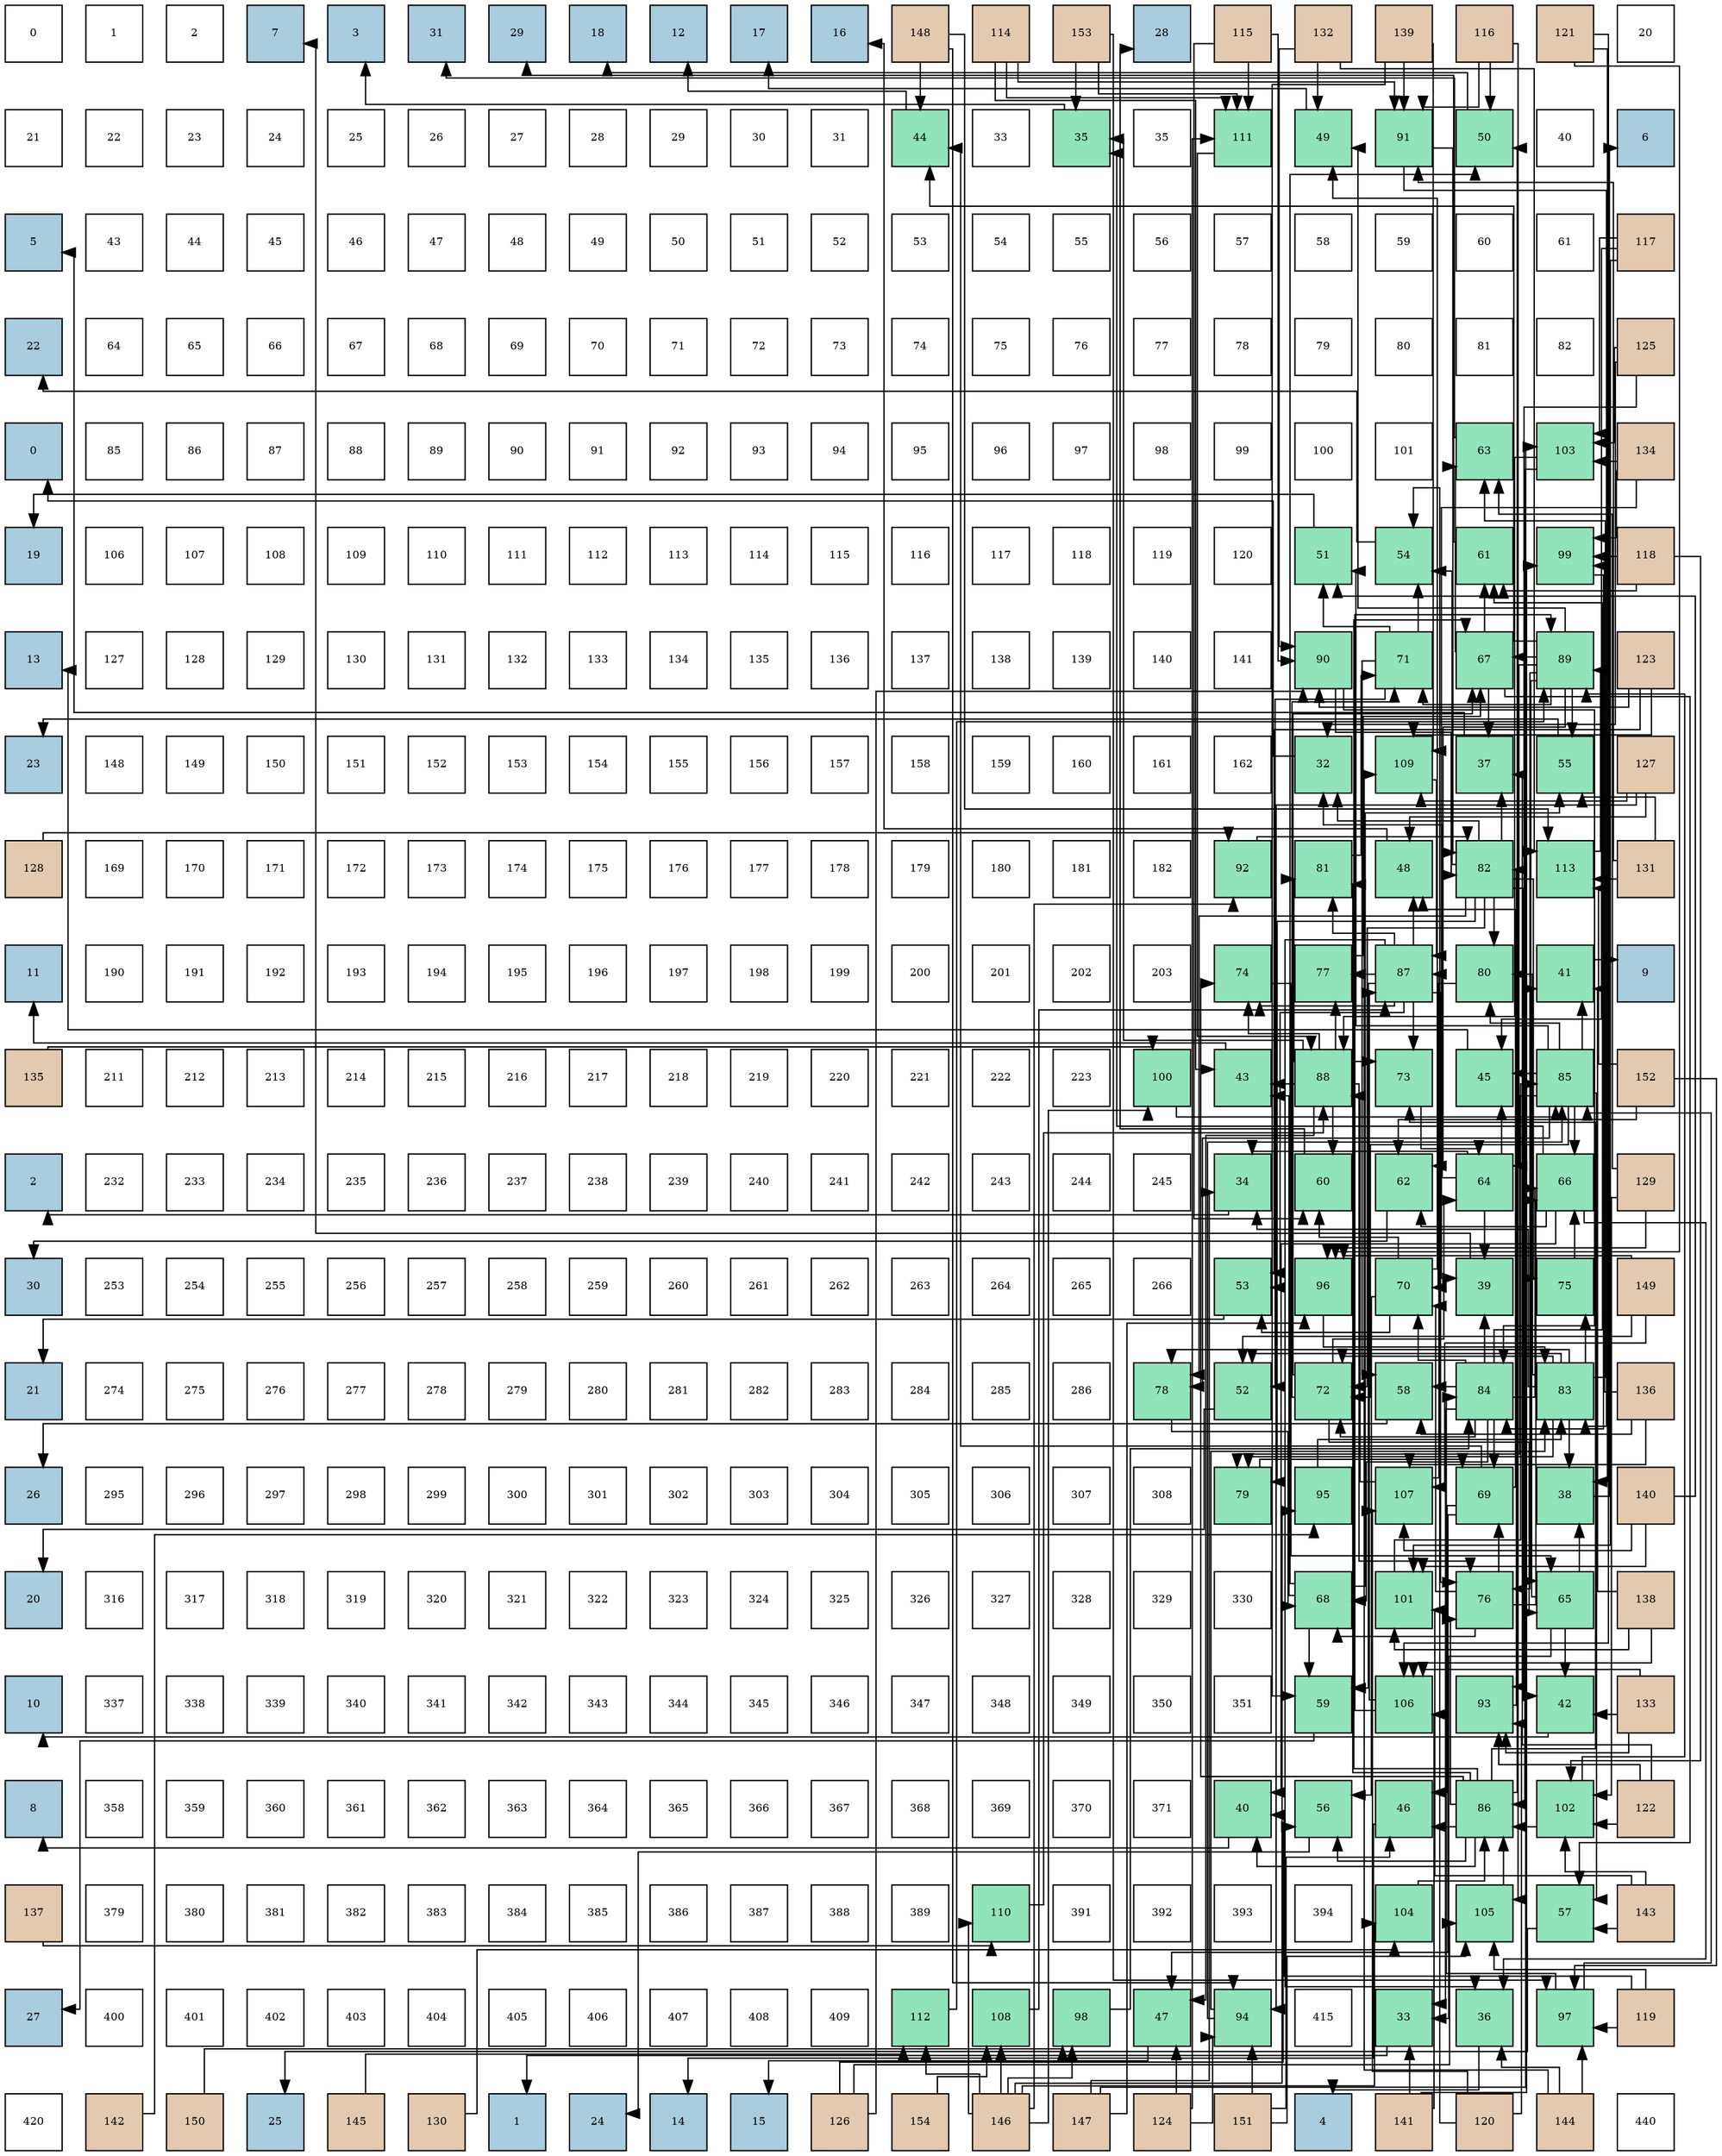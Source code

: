 digraph layout{
 rankdir=TB;
 splines=ortho;
 node [style=filled shape=square fixedsize=true width=0.6];
0[label="0", fontsize=8, fillcolor="#ffffff"];
1[label="1", fontsize=8, fillcolor="#ffffff"];
2[label="2", fontsize=8, fillcolor="#ffffff"];
3[label="7", fontsize=8, fillcolor="#a9ccde"];
4[label="3", fontsize=8, fillcolor="#a9ccde"];
5[label="31", fontsize=8, fillcolor="#a9ccde"];
6[label="29", fontsize=8, fillcolor="#a9ccde"];
7[label="18", fontsize=8, fillcolor="#a9ccde"];
8[label="12", fontsize=8, fillcolor="#a9ccde"];
9[label="17", fontsize=8, fillcolor="#a9ccde"];
10[label="16", fontsize=8, fillcolor="#a9ccde"];
11[label="148", fontsize=8, fillcolor="#e3c9af"];
12[label="114", fontsize=8, fillcolor="#e3c9af"];
13[label="153", fontsize=8, fillcolor="#e3c9af"];
14[label="28", fontsize=8, fillcolor="#a9ccde"];
15[label="115", fontsize=8, fillcolor="#e3c9af"];
16[label="132", fontsize=8, fillcolor="#e3c9af"];
17[label="139", fontsize=8, fillcolor="#e3c9af"];
18[label="116", fontsize=8, fillcolor="#e3c9af"];
19[label="121", fontsize=8, fillcolor="#e3c9af"];
20[label="20", fontsize=8, fillcolor="#ffffff"];
21[label="21", fontsize=8, fillcolor="#ffffff"];
22[label="22", fontsize=8, fillcolor="#ffffff"];
23[label="23", fontsize=8, fillcolor="#ffffff"];
24[label="24", fontsize=8, fillcolor="#ffffff"];
25[label="25", fontsize=8, fillcolor="#ffffff"];
26[label="26", fontsize=8, fillcolor="#ffffff"];
27[label="27", fontsize=8, fillcolor="#ffffff"];
28[label="28", fontsize=8, fillcolor="#ffffff"];
29[label="29", fontsize=8, fillcolor="#ffffff"];
30[label="30", fontsize=8, fillcolor="#ffffff"];
31[label="31", fontsize=8, fillcolor="#ffffff"];
32[label="44", fontsize=8, fillcolor="#91e3bb"];
33[label="33", fontsize=8, fillcolor="#ffffff"];
34[label="35", fontsize=8, fillcolor="#91e3bb"];
35[label="35", fontsize=8, fillcolor="#ffffff"];
36[label="111", fontsize=8, fillcolor="#91e3bb"];
37[label="49", fontsize=8, fillcolor="#91e3bb"];
38[label="91", fontsize=8, fillcolor="#91e3bb"];
39[label="50", fontsize=8, fillcolor="#91e3bb"];
40[label="40", fontsize=8, fillcolor="#ffffff"];
41[label="6", fontsize=8, fillcolor="#a9ccde"];
42[label="5", fontsize=8, fillcolor="#a9ccde"];
43[label="43", fontsize=8, fillcolor="#ffffff"];
44[label="44", fontsize=8, fillcolor="#ffffff"];
45[label="45", fontsize=8, fillcolor="#ffffff"];
46[label="46", fontsize=8, fillcolor="#ffffff"];
47[label="47", fontsize=8, fillcolor="#ffffff"];
48[label="48", fontsize=8, fillcolor="#ffffff"];
49[label="49", fontsize=8, fillcolor="#ffffff"];
50[label="50", fontsize=8, fillcolor="#ffffff"];
51[label="51", fontsize=8, fillcolor="#ffffff"];
52[label="52", fontsize=8, fillcolor="#ffffff"];
53[label="53", fontsize=8, fillcolor="#ffffff"];
54[label="54", fontsize=8, fillcolor="#ffffff"];
55[label="55", fontsize=8, fillcolor="#ffffff"];
56[label="56", fontsize=8, fillcolor="#ffffff"];
57[label="57", fontsize=8, fillcolor="#ffffff"];
58[label="58", fontsize=8, fillcolor="#ffffff"];
59[label="59", fontsize=8, fillcolor="#ffffff"];
60[label="60", fontsize=8, fillcolor="#ffffff"];
61[label="61", fontsize=8, fillcolor="#ffffff"];
62[label="117", fontsize=8, fillcolor="#e3c9af"];
63[label="22", fontsize=8, fillcolor="#a9ccde"];
64[label="64", fontsize=8, fillcolor="#ffffff"];
65[label="65", fontsize=8, fillcolor="#ffffff"];
66[label="66", fontsize=8, fillcolor="#ffffff"];
67[label="67", fontsize=8, fillcolor="#ffffff"];
68[label="68", fontsize=8, fillcolor="#ffffff"];
69[label="69", fontsize=8, fillcolor="#ffffff"];
70[label="70", fontsize=8, fillcolor="#ffffff"];
71[label="71", fontsize=8, fillcolor="#ffffff"];
72[label="72", fontsize=8, fillcolor="#ffffff"];
73[label="73", fontsize=8, fillcolor="#ffffff"];
74[label="74", fontsize=8, fillcolor="#ffffff"];
75[label="75", fontsize=8, fillcolor="#ffffff"];
76[label="76", fontsize=8, fillcolor="#ffffff"];
77[label="77", fontsize=8, fillcolor="#ffffff"];
78[label="78", fontsize=8, fillcolor="#ffffff"];
79[label="79", fontsize=8, fillcolor="#ffffff"];
80[label="80", fontsize=8, fillcolor="#ffffff"];
81[label="81", fontsize=8, fillcolor="#ffffff"];
82[label="82", fontsize=8, fillcolor="#ffffff"];
83[label="125", fontsize=8, fillcolor="#e3c9af"];
84[label="0", fontsize=8, fillcolor="#a9ccde"];
85[label="85", fontsize=8, fillcolor="#ffffff"];
86[label="86", fontsize=8, fillcolor="#ffffff"];
87[label="87", fontsize=8, fillcolor="#ffffff"];
88[label="88", fontsize=8, fillcolor="#ffffff"];
89[label="89", fontsize=8, fillcolor="#ffffff"];
90[label="90", fontsize=8, fillcolor="#ffffff"];
91[label="91", fontsize=8, fillcolor="#ffffff"];
92[label="92", fontsize=8, fillcolor="#ffffff"];
93[label="93", fontsize=8, fillcolor="#ffffff"];
94[label="94", fontsize=8, fillcolor="#ffffff"];
95[label="95", fontsize=8, fillcolor="#ffffff"];
96[label="96", fontsize=8, fillcolor="#ffffff"];
97[label="97", fontsize=8, fillcolor="#ffffff"];
98[label="98", fontsize=8, fillcolor="#ffffff"];
99[label="99", fontsize=8, fillcolor="#ffffff"];
100[label="100", fontsize=8, fillcolor="#ffffff"];
101[label="101", fontsize=8, fillcolor="#ffffff"];
102[label="63", fontsize=8, fillcolor="#91e3bb"];
103[label="103", fontsize=8, fillcolor="#91e3bb"];
104[label="134", fontsize=8, fillcolor="#e3c9af"];
105[label="19", fontsize=8, fillcolor="#a9ccde"];
106[label="106", fontsize=8, fillcolor="#ffffff"];
107[label="107", fontsize=8, fillcolor="#ffffff"];
108[label="108", fontsize=8, fillcolor="#ffffff"];
109[label="109", fontsize=8, fillcolor="#ffffff"];
110[label="110", fontsize=8, fillcolor="#ffffff"];
111[label="111", fontsize=8, fillcolor="#ffffff"];
112[label="112", fontsize=8, fillcolor="#ffffff"];
113[label="113", fontsize=8, fillcolor="#ffffff"];
114[label="114", fontsize=8, fillcolor="#ffffff"];
115[label="115", fontsize=8, fillcolor="#ffffff"];
116[label="116", fontsize=8, fillcolor="#ffffff"];
117[label="117", fontsize=8, fillcolor="#ffffff"];
118[label="118", fontsize=8, fillcolor="#ffffff"];
119[label="119", fontsize=8, fillcolor="#ffffff"];
120[label="120", fontsize=8, fillcolor="#ffffff"];
121[label="51", fontsize=8, fillcolor="#91e3bb"];
122[label="54", fontsize=8, fillcolor="#91e3bb"];
123[label="61", fontsize=8, fillcolor="#91e3bb"];
124[label="99", fontsize=8, fillcolor="#91e3bb"];
125[label="118", fontsize=8, fillcolor="#e3c9af"];
126[label="13", fontsize=8, fillcolor="#a9ccde"];
127[label="127", fontsize=8, fillcolor="#ffffff"];
128[label="128", fontsize=8, fillcolor="#ffffff"];
129[label="129", fontsize=8, fillcolor="#ffffff"];
130[label="130", fontsize=8, fillcolor="#ffffff"];
131[label="131", fontsize=8, fillcolor="#ffffff"];
132[label="132", fontsize=8, fillcolor="#ffffff"];
133[label="133", fontsize=8, fillcolor="#ffffff"];
134[label="134", fontsize=8, fillcolor="#ffffff"];
135[label="135", fontsize=8, fillcolor="#ffffff"];
136[label="136", fontsize=8, fillcolor="#ffffff"];
137[label="137", fontsize=8, fillcolor="#ffffff"];
138[label="138", fontsize=8, fillcolor="#ffffff"];
139[label="139", fontsize=8, fillcolor="#ffffff"];
140[label="140", fontsize=8, fillcolor="#ffffff"];
141[label="141", fontsize=8, fillcolor="#ffffff"];
142[label="90", fontsize=8, fillcolor="#91e3bb"];
143[label="71", fontsize=8, fillcolor="#91e3bb"];
144[label="67", fontsize=8, fillcolor="#91e3bb"];
145[label="89", fontsize=8, fillcolor="#91e3bb"];
146[label="123", fontsize=8, fillcolor="#e3c9af"];
147[label="23", fontsize=8, fillcolor="#a9ccde"];
148[label="148", fontsize=8, fillcolor="#ffffff"];
149[label="149", fontsize=8, fillcolor="#ffffff"];
150[label="150", fontsize=8, fillcolor="#ffffff"];
151[label="151", fontsize=8, fillcolor="#ffffff"];
152[label="152", fontsize=8, fillcolor="#ffffff"];
153[label="153", fontsize=8, fillcolor="#ffffff"];
154[label="154", fontsize=8, fillcolor="#ffffff"];
155[label="155", fontsize=8, fillcolor="#ffffff"];
156[label="156", fontsize=8, fillcolor="#ffffff"];
157[label="157", fontsize=8, fillcolor="#ffffff"];
158[label="158", fontsize=8, fillcolor="#ffffff"];
159[label="159", fontsize=8, fillcolor="#ffffff"];
160[label="160", fontsize=8, fillcolor="#ffffff"];
161[label="161", fontsize=8, fillcolor="#ffffff"];
162[label="162", fontsize=8, fillcolor="#ffffff"];
163[label="32", fontsize=8, fillcolor="#91e3bb"];
164[label="109", fontsize=8, fillcolor="#91e3bb"];
165[label="37", fontsize=8, fillcolor="#91e3bb"];
166[label="55", fontsize=8, fillcolor="#91e3bb"];
167[label="127", fontsize=8, fillcolor="#e3c9af"];
168[label="128", fontsize=8, fillcolor="#e3c9af"];
169[label="169", fontsize=8, fillcolor="#ffffff"];
170[label="170", fontsize=8, fillcolor="#ffffff"];
171[label="171", fontsize=8, fillcolor="#ffffff"];
172[label="172", fontsize=8, fillcolor="#ffffff"];
173[label="173", fontsize=8, fillcolor="#ffffff"];
174[label="174", fontsize=8, fillcolor="#ffffff"];
175[label="175", fontsize=8, fillcolor="#ffffff"];
176[label="176", fontsize=8, fillcolor="#ffffff"];
177[label="177", fontsize=8, fillcolor="#ffffff"];
178[label="178", fontsize=8, fillcolor="#ffffff"];
179[label="179", fontsize=8, fillcolor="#ffffff"];
180[label="180", fontsize=8, fillcolor="#ffffff"];
181[label="181", fontsize=8, fillcolor="#ffffff"];
182[label="182", fontsize=8, fillcolor="#ffffff"];
183[label="92", fontsize=8, fillcolor="#91e3bb"];
184[label="81", fontsize=8, fillcolor="#91e3bb"];
185[label="48", fontsize=8, fillcolor="#91e3bb"];
186[label="82", fontsize=8, fillcolor="#91e3bb"];
187[label="113", fontsize=8, fillcolor="#91e3bb"];
188[label="131", fontsize=8, fillcolor="#e3c9af"];
189[label="11", fontsize=8, fillcolor="#a9ccde"];
190[label="190", fontsize=8, fillcolor="#ffffff"];
191[label="191", fontsize=8, fillcolor="#ffffff"];
192[label="192", fontsize=8, fillcolor="#ffffff"];
193[label="193", fontsize=8, fillcolor="#ffffff"];
194[label="194", fontsize=8, fillcolor="#ffffff"];
195[label="195", fontsize=8, fillcolor="#ffffff"];
196[label="196", fontsize=8, fillcolor="#ffffff"];
197[label="197", fontsize=8, fillcolor="#ffffff"];
198[label="198", fontsize=8, fillcolor="#ffffff"];
199[label="199", fontsize=8, fillcolor="#ffffff"];
200[label="200", fontsize=8, fillcolor="#ffffff"];
201[label="201", fontsize=8, fillcolor="#ffffff"];
202[label="202", fontsize=8, fillcolor="#ffffff"];
203[label="203", fontsize=8, fillcolor="#ffffff"];
204[label="74", fontsize=8, fillcolor="#91e3bb"];
205[label="77", fontsize=8, fillcolor="#91e3bb"];
206[label="87", fontsize=8, fillcolor="#91e3bb"];
207[label="80", fontsize=8, fillcolor="#91e3bb"];
208[label="41", fontsize=8, fillcolor="#91e3bb"];
209[label="9", fontsize=8, fillcolor="#a9ccde"];
210[label="135", fontsize=8, fillcolor="#e3c9af"];
211[label="211", fontsize=8, fillcolor="#ffffff"];
212[label="212", fontsize=8, fillcolor="#ffffff"];
213[label="213", fontsize=8, fillcolor="#ffffff"];
214[label="214", fontsize=8, fillcolor="#ffffff"];
215[label="215", fontsize=8, fillcolor="#ffffff"];
216[label="216", fontsize=8, fillcolor="#ffffff"];
217[label="217", fontsize=8, fillcolor="#ffffff"];
218[label="218", fontsize=8, fillcolor="#ffffff"];
219[label="219", fontsize=8, fillcolor="#ffffff"];
220[label="220", fontsize=8, fillcolor="#ffffff"];
221[label="221", fontsize=8, fillcolor="#ffffff"];
222[label="222", fontsize=8, fillcolor="#ffffff"];
223[label="223", fontsize=8, fillcolor="#ffffff"];
224[label="100", fontsize=8, fillcolor="#91e3bb"];
225[label="43", fontsize=8, fillcolor="#91e3bb"];
226[label="88", fontsize=8, fillcolor="#91e3bb"];
227[label="73", fontsize=8, fillcolor="#91e3bb"];
228[label="45", fontsize=8, fillcolor="#91e3bb"];
229[label="85", fontsize=8, fillcolor="#91e3bb"];
230[label="152", fontsize=8, fillcolor="#e3c9af"];
231[label="2", fontsize=8, fillcolor="#a9ccde"];
232[label="232", fontsize=8, fillcolor="#ffffff"];
233[label="233", fontsize=8, fillcolor="#ffffff"];
234[label="234", fontsize=8, fillcolor="#ffffff"];
235[label="235", fontsize=8, fillcolor="#ffffff"];
236[label="236", fontsize=8, fillcolor="#ffffff"];
237[label="237", fontsize=8, fillcolor="#ffffff"];
238[label="238", fontsize=8, fillcolor="#ffffff"];
239[label="239", fontsize=8, fillcolor="#ffffff"];
240[label="240", fontsize=8, fillcolor="#ffffff"];
241[label="241", fontsize=8, fillcolor="#ffffff"];
242[label="242", fontsize=8, fillcolor="#ffffff"];
243[label="243", fontsize=8, fillcolor="#ffffff"];
244[label="244", fontsize=8, fillcolor="#ffffff"];
245[label="245", fontsize=8, fillcolor="#ffffff"];
246[label="34", fontsize=8, fillcolor="#91e3bb"];
247[label="60", fontsize=8, fillcolor="#91e3bb"];
248[label="62", fontsize=8, fillcolor="#91e3bb"];
249[label="64", fontsize=8, fillcolor="#91e3bb"];
250[label="66", fontsize=8, fillcolor="#91e3bb"];
251[label="129", fontsize=8, fillcolor="#e3c9af"];
252[label="30", fontsize=8, fillcolor="#a9ccde"];
253[label="253", fontsize=8, fillcolor="#ffffff"];
254[label="254", fontsize=8, fillcolor="#ffffff"];
255[label="255", fontsize=8, fillcolor="#ffffff"];
256[label="256", fontsize=8, fillcolor="#ffffff"];
257[label="257", fontsize=8, fillcolor="#ffffff"];
258[label="258", fontsize=8, fillcolor="#ffffff"];
259[label="259", fontsize=8, fillcolor="#ffffff"];
260[label="260", fontsize=8, fillcolor="#ffffff"];
261[label="261", fontsize=8, fillcolor="#ffffff"];
262[label="262", fontsize=8, fillcolor="#ffffff"];
263[label="263", fontsize=8, fillcolor="#ffffff"];
264[label="264", fontsize=8, fillcolor="#ffffff"];
265[label="265", fontsize=8, fillcolor="#ffffff"];
266[label="266", fontsize=8, fillcolor="#ffffff"];
267[label="53", fontsize=8, fillcolor="#91e3bb"];
268[label="96", fontsize=8, fillcolor="#91e3bb"];
269[label="70", fontsize=8, fillcolor="#91e3bb"];
270[label="39", fontsize=8, fillcolor="#91e3bb"];
271[label="75", fontsize=8, fillcolor="#91e3bb"];
272[label="149", fontsize=8, fillcolor="#e3c9af"];
273[label="21", fontsize=8, fillcolor="#a9ccde"];
274[label="274", fontsize=8, fillcolor="#ffffff"];
275[label="275", fontsize=8, fillcolor="#ffffff"];
276[label="276", fontsize=8, fillcolor="#ffffff"];
277[label="277", fontsize=8, fillcolor="#ffffff"];
278[label="278", fontsize=8, fillcolor="#ffffff"];
279[label="279", fontsize=8, fillcolor="#ffffff"];
280[label="280", fontsize=8, fillcolor="#ffffff"];
281[label="281", fontsize=8, fillcolor="#ffffff"];
282[label="282", fontsize=8, fillcolor="#ffffff"];
283[label="283", fontsize=8, fillcolor="#ffffff"];
284[label="284", fontsize=8, fillcolor="#ffffff"];
285[label="285", fontsize=8, fillcolor="#ffffff"];
286[label="286", fontsize=8, fillcolor="#ffffff"];
287[label="78", fontsize=8, fillcolor="#91e3bb"];
288[label="52", fontsize=8, fillcolor="#91e3bb"];
289[label="72", fontsize=8, fillcolor="#91e3bb"];
290[label="58", fontsize=8, fillcolor="#91e3bb"];
291[label="84", fontsize=8, fillcolor="#91e3bb"];
292[label="83", fontsize=8, fillcolor="#91e3bb"];
293[label="136", fontsize=8, fillcolor="#e3c9af"];
294[label="26", fontsize=8, fillcolor="#a9ccde"];
295[label="295", fontsize=8, fillcolor="#ffffff"];
296[label="296", fontsize=8, fillcolor="#ffffff"];
297[label="297", fontsize=8, fillcolor="#ffffff"];
298[label="298", fontsize=8, fillcolor="#ffffff"];
299[label="299", fontsize=8, fillcolor="#ffffff"];
300[label="300", fontsize=8, fillcolor="#ffffff"];
301[label="301", fontsize=8, fillcolor="#ffffff"];
302[label="302", fontsize=8, fillcolor="#ffffff"];
303[label="303", fontsize=8, fillcolor="#ffffff"];
304[label="304", fontsize=8, fillcolor="#ffffff"];
305[label="305", fontsize=8, fillcolor="#ffffff"];
306[label="306", fontsize=8, fillcolor="#ffffff"];
307[label="307", fontsize=8, fillcolor="#ffffff"];
308[label="308", fontsize=8, fillcolor="#ffffff"];
309[label="79", fontsize=8, fillcolor="#91e3bb"];
310[label="95", fontsize=8, fillcolor="#91e3bb"];
311[label="107", fontsize=8, fillcolor="#91e3bb"];
312[label="69", fontsize=8, fillcolor="#91e3bb"];
313[label="38", fontsize=8, fillcolor="#91e3bb"];
314[label="140", fontsize=8, fillcolor="#e3c9af"];
315[label="20", fontsize=8, fillcolor="#a9ccde"];
316[label="316", fontsize=8, fillcolor="#ffffff"];
317[label="317", fontsize=8, fillcolor="#ffffff"];
318[label="318", fontsize=8, fillcolor="#ffffff"];
319[label="319", fontsize=8, fillcolor="#ffffff"];
320[label="320", fontsize=8, fillcolor="#ffffff"];
321[label="321", fontsize=8, fillcolor="#ffffff"];
322[label="322", fontsize=8, fillcolor="#ffffff"];
323[label="323", fontsize=8, fillcolor="#ffffff"];
324[label="324", fontsize=8, fillcolor="#ffffff"];
325[label="325", fontsize=8, fillcolor="#ffffff"];
326[label="326", fontsize=8, fillcolor="#ffffff"];
327[label="327", fontsize=8, fillcolor="#ffffff"];
328[label="328", fontsize=8, fillcolor="#ffffff"];
329[label="329", fontsize=8, fillcolor="#ffffff"];
330[label="330", fontsize=8, fillcolor="#ffffff"];
331[label="68", fontsize=8, fillcolor="#91e3bb"];
332[label="101", fontsize=8, fillcolor="#91e3bb"];
333[label="76", fontsize=8, fillcolor="#91e3bb"];
334[label="65", fontsize=8, fillcolor="#91e3bb"];
335[label="138", fontsize=8, fillcolor="#e3c9af"];
336[label="10", fontsize=8, fillcolor="#a9ccde"];
337[label="337", fontsize=8, fillcolor="#ffffff"];
338[label="338", fontsize=8, fillcolor="#ffffff"];
339[label="339", fontsize=8, fillcolor="#ffffff"];
340[label="340", fontsize=8, fillcolor="#ffffff"];
341[label="341", fontsize=8, fillcolor="#ffffff"];
342[label="342", fontsize=8, fillcolor="#ffffff"];
343[label="343", fontsize=8, fillcolor="#ffffff"];
344[label="344", fontsize=8, fillcolor="#ffffff"];
345[label="345", fontsize=8, fillcolor="#ffffff"];
346[label="346", fontsize=8, fillcolor="#ffffff"];
347[label="347", fontsize=8, fillcolor="#ffffff"];
348[label="348", fontsize=8, fillcolor="#ffffff"];
349[label="349", fontsize=8, fillcolor="#ffffff"];
350[label="350", fontsize=8, fillcolor="#ffffff"];
351[label="351", fontsize=8, fillcolor="#ffffff"];
352[label="59", fontsize=8, fillcolor="#91e3bb"];
353[label="106", fontsize=8, fillcolor="#91e3bb"];
354[label="93", fontsize=8, fillcolor="#91e3bb"];
355[label="42", fontsize=8, fillcolor="#91e3bb"];
356[label="133", fontsize=8, fillcolor="#e3c9af"];
357[label="8", fontsize=8, fillcolor="#a9ccde"];
358[label="358", fontsize=8, fillcolor="#ffffff"];
359[label="359", fontsize=8, fillcolor="#ffffff"];
360[label="360", fontsize=8, fillcolor="#ffffff"];
361[label="361", fontsize=8, fillcolor="#ffffff"];
362[label="362", fontsize=8, fillcolor="#ffffff"];
363[label="363", fontsize=8, fillcolor="#ffffff"];
364[label="364", fontsize=8, fillcolor="#ffffff"];
365[label="365", fontsize=8, fillcolor="#ffffff"];
366[label="366", fontsize=8, fillcolor="#ffffff"];
367[label="367", fontsize=8, fillcolor="#ffffff"];
368[label="368", fontsize=8, fillcolor="#ffffff"];
369[label="369", fontsize=8, fillcolor="#ffffff"];
370[label="370", fontsize=8, fillcolor="#ffffff"];
371[label="371", fontsize=8, fillcolor="#ffffff"];
372[label="40", fontsize=8, fillcolor="#91e3bb"];
373[label="56", fontsize=8, fillcolor="#91e3bb"];
374[label="46", fontsize=8, fillcolor="#91e3bb"];
375[label="86", fontsize=8, fillcolor="#91e3bb"];
376[label="102", fontsize=8, fillcolor="#91e3bb"];
377[label="122", fontsize=8, fillcolor="#e3c9af"];
378[label="137", fontsize=8, fillcolor="#e3c9af"];
379[label="379", fontsize=8, fillcolor="#ffffff"];
380[label="380", fontsize=8, fillcolor="#ffffff"];
381[label="381", fontsize=8, fillcolor="#ffffff"];
382[label="382", fontsize=8, fillcolor="#ffffff"];
383[label="383", fontsize=8, fillcolor="#ffffff"];
384[label="384", fontsize=8, fillcolor="#ffffff"];
385[label="385", fontsize=8, fillcolor="#ffffff"];
386[label="386", fontsize=8, fillcolor="#ffffff"];
387[label="387", fontsize=8, fillcolor="#ffffff"];
388[label="388", fontsize=8, fillcolor="#ffffff"];
389[label="389", fontsize=8, fillcolor="#ffffff"];
390[label="110", fontsize=8, fillcolor="#91e3bb"];
391[label="391", fontsize=8, fillcolor="#ffffff"];
392[label="392", fontsize=8, fillcolor="#ffffff"];
393[label="393", fontsize=8, fillcolor="#ffffff"];
394[label="394", fontsize=8, fillcolor="#ffffff"];
395[label="104", fontsize=8, fillcolor="#91e3bb"];
396[label="105", fontsize=8, fillcolor="#91e3bb"];
397[label="57", fontsize=8, fillcolor="#91e3bb"];
398[label="143", fontsize=8, fillcolor="#e3c9af"];
399[label="27", fontsize=8, fillcolor="#a9ccde"];
400[label="400", fontsize=8, fillcolor="#ffffff"];
401[label="401", fontsize=8, fillcolor="#ffffff"];
402[label="402", fontsize=8, fillcolor="#ffffff"];
403[label="403", fontsize=8, fillcolor="#ffffff"];
404[label="404", fontsize=8, fillcolor="#ffffff"];
405[label="405", fontsize=8, fillcolor="#ffffff"];
406[label="406", fontsize=8, fillcolor="#ffffff"];
407[label="407", fontsize=8, fillcolor="#ffffff"];
408[label="408", fontsize=8, fillcolor="#ffffff"];
409[label="409", fontsize=8, fillcolor="#ffffff"];
410[label="112", fontsize=8, fillcolor="#91e3bb"];
411[label="108", fontsize=8, fillcolor="#91e3bb"];
412[label="98", fontsize=8, fillcolor="#91e3bb"];
413[label="47", fontsize=8, fillcolor="#91e3bb"];
414[label="94", fontsize=8, fillcolor="#91e3bb"];
415[label="415", fontsize=8, fillcolor="#ffffff"];
416[label="33", fontsize=8, fillcolor="#91e3bb"];
417[label="36", fontsize=8, fillcolor="#91e3bb"];
418[label="97", fontsize=8, fillcolor="#91e3bb"];
419[label="119", fontsize=8, fillcolor="#e3c9af"];
420[label="420", fontsize=8, fillcolor="#ffffff"];
421[label="142", fontsize=8, fillcolor="#e3c9af"];
422[label="150", fontsize=8, fillcolor="#e3c9af"];
423[label="25", fontsize=8, fillcolor="#a9ccde"];
424[label="145", fontsize=8, fillcolor="#e3c9af"];
425[label="130", fontsize=8, fillcolor="#e3c9af"];
426[label="1", fontsize=8, fillcolor="#a9ccde"];
427[label="24", fontsize=8, fillcolor="#a9ccde"];
428[label="14", fontsize=8, fillcolor="#a9ccde"];
429[label="15", fontsize=8, fillcolor="#a9ccde"];
430[label="126", fontsize=8, fillcolor="#e3c9af"];
431[label="154", fontsize=8, fillcolor="#e3c9af"];
432[label="146", fontsize=8, fillcolor="#e3c9af"];
433[label="147", fontsize=8, fillcolor="#e3c9af"];
434[label="124", fontsize=8, fillcolor="#e3c9af"];
435[label="151", fontsize=8, fillcolor="#e3c9af"];
436[label="4", fontsize=8, fillcolor="#a9ccde"];
437[label="141", fontsize=8, fillcolor="#e3c9af"];
438[label="120", fontsize=8, fillcolor="#e3c9af"];
439[label="144", fontsize=8, fillcolor="#e3c9af"];
440[label="440", fontsize=8, fillcolor="#ffffff"];
edge [constraint=false, style=vis];163 -> 84;
416 -> 426;
246 -> 231;
34 -> 4;
417 -> 436;
165 -> 42;
313 -> 41;
270 -> 3;
372 -> 357;
208 -> 209;
355 -> 336;
225 -> 189;
32 -> 8;
228 -> 126;
374 -> 428;
413 -> 429;
185 -> 10;
37 -> 9;
39 -> 7;
121 -> 105;
288 -> 315;
267 -> 273;
122 -> 63;
166 -> 147;
373 -> 427;
397 -> 423;
290 -> 294;
352 -> 399;
247 -> 14;
123 -> 6;
248 -> 252;
102 -> 5;
249 -> 163;
249 -> 246;
249 -> 270;
249 -> 228;
334 -> 416;
334 -> 313;
334 -> 208;
334 -> 355;
250 -> 34;
250 -> 417;
250 -> 372;
250 -> 248;
144 -> 165;
144 -> 397;
144 -> 123;
144 -> 102;
331 -> 225;
331 -> 39;
331 -> 166;
331 -> 352;
312 -> 32;
312 -> 374;
312 -> 413;
312 -> 185;
269 -> 37;
269 -> 267;
269 -> 373;
269 -> 247;
143 -> 121;
143 -> 288;
143 -> 122;
143 -> 290;
289 -> 249;
289 -> 334;
289 -> 144;
289 -> 143;
227 -> 249;
204 -> 334;
271 -> 250;
333 -> 250;
333 -> 331;
333 -> 312;
333 -> 269;
205 -> 144;
287 -> 331;
309 -> 312;
207 -> 269;
184 -> 143;
186 -> 163;
186 -> 165;
186 -> 355;
186 -> 122;
186 -> 289;
186 -> 271;
186 -> 287;
186 -> 309;
186 -> 207;
292 -> 246;
292 -> 313;
292 -> 288;
292 -> 102;
292 -> 289;
292 -> 271;
292 -> 287;
292 -> 309;
292 -> 207;
291 -> 416;
291 -> 270;
291 -> 290;
291 -> 123;
291 -> 250;
291 -> 331;
291 -> 312;
291 -> 269;
291 -> 289;
229 -> 208;
229 -> 228;
229 -> 121;
229 -> 397;
229 -> 250;
229 -> 289;
229 -> 287;
229 -> 309;
229 -> 207;
375 -> 372;
375 -> 374;
375 -> 39;
375 -> 373;
375 -> 144;
375 -> 227;
375 -> 204;
375 -> 333;
375 -> 184;
206 -> 417;
206 -> 185;
206 -> 267;
206 -> 352;
206 -> 227;
206 -> 204;
206 -> 333;
206 -> 205;
206 -> 184;
226 -> 34;
226 -> 225;
226 -> 413;
226 -> 247;
226 -> 227;
226 -> 204;
226 -> 333;
226 -> 205;
226 -> 184;
145 -> 32;
145 -> 37;
145 -> 166;
145 -> 248;
145 -> 249;
145 -> 334;
145 -> 144;
145 -> 143;
145 -> 333;
142 -> 186;
142 -> 291;
38 -> 186;
38 -> 292;
183 -> 186;
354 -> 186;
414 -> 292;
414 -> 229;
310 -> 292;
268 -> 292;
418 -> 291;
418 -> 229;
412 -> 291;
124 -> 291;
224 -> 229;
332 -> 229;
376 -> 375;
376 -> 145;
103 -> 375;
103 -> 226;
395 -> 375;
396 -> 375;
353 -> 206;
353 -> 145;
311 -> 206;
311 -> 226;
411 -> 206;
164 -> 206;
390 -> 226;
36 -> 226;
410 -> 145;
187 -> 145;
12 -> 225;
12 -> 38;
12 -> 36;
15 -> 247;
15 -> 142;
15 -> 36;
18 -> 39;
18 -> 38;
18 -> 396;
62 -> 228;
62 -> 332;
62 -> 103;
125 -> 123;
125 -> 124;
125 -> 376;
419 -> 372;
419 -> 418;
419 -> 396;
438 -> 122;
438 -> 354;
438 -> 311;
19 -> 313;
19 -> 268;
19 -> 353;
377 -> 165;
377 -> 354;
377 -> 376;
146 -> 267;
146 -> 142;
146 -> 164;
434 -> 413;
434 -> 414;
434 -> 36;
83 -> 163;
83 -> 354;
83 -> 103;
430 -> 373;
430 -> 142;
430 -> 396;
167 -> 185;
167 -> 414;
167 -> 164;
168 -> 183;
251 -> 102;
251 -> 268;
251 -> 376;
425 -> 395;
188 -> 166;
188 -> 38;
188 -> 187;
16 -> 37;
16 -> 142;
16 -> 187;
356 -> 355;
356 -> 354;
356 -> 353;
104 -> 270;
104 -> 124;
104 -> 103;
210 -> 224;
293 -> 290;
293 -> 124;
293 -> 311;
378 -> 390;
335 -> 208;
335 -> 332;
335 -> 353;
17 -> 352;
17 -> 38;
17 -> 164;
314 -> 121;
314 -> 332;
314 -> 311;
437 -> 416;
437 -> 124;
437 -> 353;
421 -> 310;
398 -> 397;
398 -> 332;
398 -> 376;
439 -> 417;
439 -> 418;
439 -> 164;
424 -> 410;
432 -> 183;
432 -> 310;
432 -> 412;
432 -> 224;
432 -> 395;
432 -> 411;
432 -> 390;
432 -> 410;
433 -> 246;
433 -> 268;
433 -> 103;
11 -> 32;
11 -> 414;
11 -> 187;
272 -> 288;
272 -> 268;
272 -> 311;
422 -> 412;
435 -> 374;
435 -> 414;
435 -> 396;
230 -> 248;
230 -> 418;
230 -> 187;
13 -> 34;
13 -> 418;
13 -> 36;
431 -> 411;
edge [constraint=true, style=invis];
0 -> 21 -> 42 -> 63 -> 84 -> 105 -> 126 -> 147 -> 168 -> 189 -> 210 -> 231 -> 252 -> 273 -> 294 -> 315 -> 336 -> 357 -> 378 -> 399 -> 420;
1 -> 22 -> 43 -> 64 -> 85 -> 106 -> 127 -> 148 -> 169 -> 190 -> 211 -> 232 -> 253 -> 274 -> 295 -> 316 -> 337 -> 358 -> 379 -> 400 -> 421;
2 -> 23 -> 44 -> 65 -> 86 -> 107 -> 128 -> 149 -> 170 -> 191 -> 212 -> 233 -> 254 -> 275 -> 296 -> 317 -> 338 -> 359 -> 380 -> 401 -> 422;
3 -> 24 -> 45 -> 66 -> 87 -> 108 -> 129 -> 150 -> 171 -> 192 -> 213 -> 234 -> 255 -> 276 -> 297 -> 318 -> 339 -> 360 -> 381 -> 402 -> 423;
4 -> 25 -> 46 -> 67 -> 88 -> 109 -> 130 -> 151 -> 172 -> 193 -> 214 -> 235 -> 256 -> 277 -> 298 -> 319 -> 340 -> 361 -> 382 -> 403 -> 424;
5 -> 26 -> 47 -> 68 -> 89 -> 110 -> 131 -> 152 -> 173 -> 194 -> 215 -> 236 -> 257 -> 278 -> 299 -> 320 -> 341 -> 362 -> 383 -> 404 -> 425;
6 -> 27 -> 48 -> 69 -> 90 -> 111 -> 132 -> 153 -> 174 -> 195 -> 216 -> 237 -> 258 -> 279 -> 300 -> 321 -> 342 -> 363 -> 384 -> 405 -> 426;
7 -> 28 -> 49 -> 70 -> 91 -> 112 -> 133 -> 154 -> 175 -> 196 -> 217 -> 238 -> 259 -> 280 -> 301 -> 322 -> 343 -> 364 -> 385 -> 406 -> 427;
8 -> 29 -> 50 -> 71 -> 92 -> 113 -> 134 -> 155 -> 176 -> 197 -> 218 -> 239 -> 260 -> 281 -> 302 -> 323 -> 344 -> 365 -> 386 -> 407 -> 428;
9 -> 30 -> 51 -> 72 -> 93 -> 114 -> 135 -> 156 -> 177 -> 198 -> 219 -> 240 -> 261 -> 282 -> 303 -> 324 -> 345 -> 366 -> 387 -> 408 -> 429;
10 -> 31 -> 52 -> 73 -> 94 -> 115 -> 136 -> 157 -> 178 -> 199 -> 220 -> 241 -> 262 -> 283 -> 304 -> 325 -> 346 -> 367 -> 388 -> 409 -> 430;
11 -> 32 -> 53 -> 74 -> 95 -> 116 -> 137 -> 158 -> 179 -> 200 -> 221 -> 242 -> 263 -> 284 -> 305 -> 326 -> 347 -> 368 -> 389 -> 410 -> 431;
12 -> 33 -> 54 -> 75 -> 96 -> 117 -> 138 -> 159 -> 180 -> 201 -> 222 -> 243 -> 264 -> 285 -> 306 -> 327 -> 348 -> 369 -> 390 -> 411 -> 432;
13 -> 34 -> 55 -> 76 -> 97 -> 118 -> 139 -> 160 -> 181 -> 202 -> 223 -> 244 -> 265 -> 286 -> 307 -> 328 -> 349 -> 370 -> 391 -> 412 -> 433;
14 -> 35 -> 56 -> 77 -> 98 -> 119 -> 140 -> 161 -> 182 -> 203 -> 224 -> 245 -> 266 -> 287 -> 308 -> 329 -> 350 -> 371 -> 392 -> 413 -> 434;
15 -> 36 -> 57 -> 78 -> 99 -> 120 -> 141 -> 162 -> 183 -> 204 -> 225 -> 246 -> 267 -> 288 -> 309 -> 330 -> 351 -> 372 -> 393 -> 414 -> 435;
16 -> 37 -> 58 -> 79 -> 100 -> 121 -> 142 -> 163 -> 184 -> 205 -> 226 -> 247 -> 268 -> 289 -> 310 -> 331 -> 352 -> 373 -> 394 -> 415 -> 436;
17 -> 38 -> 59 -> 80 -> 101 -> 122 -> 143 -> 164 -> 185 -> 206 -> 227 -> 248 -> 269 -> 290 -> 311 -> 332 -> 353 -> 374 -> 395 -> 416 -> 437;
18 -> 39 -> 60 -> 81 -> 102 -> 123 -> 144 -> 165 -> 186 -> 207 -> 228 -> 249 -> 270 -> 291 -> 312 -> 333 -> 354 -> 375 -> 396 -> 417 -> 438;
19 -> 40 -> 61 -> 82 -> 103 -> 124 -> 145 -> 166 -> 187 -> 208 -> 229 -> 250 -> 271 -> 292 -> 313 -> 334 -> 355 -> 376 -> 397 -> 418 -> 439;
20 -> 41 -> 62 -> 83 -> 104 -> 125 -> 146 -> 167 -> 188 -> 209 -> 230 -> 251 -> 272 -> 293 -> 314 -> 335 -> 356 -> 377 -> 398 -> 419 -> 440;
rank = same {0 -> 1 -> 2 -> 3 -> 4 -> 5 -> 6 -> 7 -> 8 -> 9 -> 10 -> 11 -> 12 -> 13 -> 14 -> 15 -> 16 -> 17 -> 18 -> 19 -> 20};
rank = same {21 -> 22 -> 23 -> 24 -> 25 -> 26 -> 27 -> 28 -> 29 -> 30 -> 31 -> 32 -> 33 -> 34 -> 35 -> 36 -> 37 -> 38 -> 39 -> 40 -> 41};
rank = same {42 -> 43 -> 44 -> 45 -> 46 -> 47 -> 48 -> 49 -> 50 -> 51 -> 52 -> 53 -> 54 -> 55 -> 56 -> 57 -> 58 -> 59 -> 60 -> 61 -> 62};
rank = same {63 -> 64 -> 65 -> 66 -> 67 -> 68 -> 69 -> 70 -> 71 -> 72 -> 73 -> 74 -> 75 -> 76 -> 77 -> 78 -> 79 -> 80 -> 81 -> 82 -> 83};
rank = same {84 -> 85 -> 86 -> 87 -> 88 -> 89 -> 90 -> 91 -> 92 -> 93 -> 94 -> 95 -> 96 -> 97 -> 98 -> 99 -> 100 -> 101 -> 102 -> 103 -> 104};
rank = same {105 -> 106 -> 107 -> 108 -> 109 -> 110 -> 111 -> 112 -> 113 -> 114 -> 115 -> 116 -> 117 -> 118 -> 119 -> 120 -> 121 -> 122 -> 123 -> 124 -> 125};
rank = same {126 -> 127 -> 128 -> 129 -> 130 -> 131 -> 132 -> 133 -> 134 -> 135 -> 136 -> 137 -> 138 -> 139 -> 140 -> 141 -> 142 -> 143 -> 144 -> 145 -> 146};
rank = same {147 -> 148 -> 149 -> 150 -> 151 -> 152 -> 153 -> 154 -> 155 -> 156 -> 157 -> 158 -> 159 -> 160 -> 161 -> 162 -> 163 -> 164 -> 165 -> 166 -> 167};
rank = same {168 -> 169 -> 170 -> 171 -> 172 -> 173 -> 174 -> 175 -> 176 -> 177 -> 178 -> 179 -> 180 -> 181 -> 182 -> 183 -> 184 -> 185 -> 186 -> 187 -> 188};
rank = same {189 -> 190 -> 191 -> 192 -> 193 -> 194 -> 195 -> 196 -> 197 -> 198 -> 199 -> 200 -> 201 -> 202 -> 203 -> 204 -> 205 -> 206 -> 207 -> 208 -> 209};
rank = same {210 -> 211 -> 212 -> 213 -> 214 -> 215 -> 216 -> 217 -> 218 -> 219 -> 220 -> 221 -> 222 -> 223 -> 224 -> 225 -> 226 -> 227 -> 228 -> 229 -> 230};
rank = same {231 -> 232 -> 233 -> 234 -> 235 -> 236 -> 237 -> 238 -> 239 -> 240 -> 241 -> 242 -> 243 -> 244 -> 245 -> 246 -> 247 -> 248 -> 249 -> 250 -> 251};
rank = same {252 -> 253 -> 254 -> 255 -> 256 -> 257 -> 258 -> 259 -> 260 -> 261 -> 262 -> 263 -> 264 -> 265 -> 266 -> 267 -> 268 -> 269 -> 270 -> 271 -> 272};
rank = same {273 -> 274 -> 275 -> 276 -> 277 -> 278 -> 279 -> 280 -> 281 -> 282 -> 283 -> 284 -> 285 -> 286 -> 287 -> 288 -> 289 -> 290 -> 291 -> 292 -> 293};
rank = same {294 -> 295 -> 296 -> 297 -> 298 -> 299 -> 300 -> 301 -> 302 -> 303 -> 304 -> 305 -> 306 -> 307 -> 308 -> 309 -> 310 -> 311 -> 312 -> 313 -> 314};
rank = same {315 -> 316 -> 317 -> 318 -> 319 -> 320 -> 321 -> 322 -> 323 -> 324 -> 325 -> 326 -> 327 -> 328 -> 329 -> 330 -> 331 -> 332 -> 333 -> 334 -> 335};
rank = same {336 -> 337 -> 338 -> 339 -> 340 -> 341 -> 342 -> 343 -> 344 -> 345 -> 346 -> 347 -> 348 -> 349 -> 350 -> 351 -> 352 -> 353 -> 354 -> 355 -> 356};
rank = same {357 -> 358 -> 359 -> 360 -> 361 -> 362 -> 363 -> 364 -> 365 -> 366 -> 367 -> 368 -> 369 -> 370 -> 371 -> 372 -> 373 -> 374 -> 375 -> 376 -> 377};
rank = same {378 -> 379 -> 380 -> 381 -> 382 -> 383 -> 384 -> 385 -> 386 -> 387 -> 388 -> 389 -> 390 -> 391 -> 392 -> 393 -> 394 -> 395 -> 396 -> 397 -> 398};
rank = same {399 -> 400 -> 401 -> 402 -> 403 -> 404 -> 405 -> 406 -> 407 -> 408 -> 409 -> 410 -> 411 -> 412 -> 413 -> 414 -> 415 -> 416 -> 417 -> 418 -> 419};
rank = same {420 -> 421 -> 422 -> 423 -> 424 -> 425 -> 426 -> 427 -> 428 -> 429 -> 430 -> 431 -> 432 -> 433 -> 434 -> 435 -> 436 -> 437 -> 438 -> 439 -> 440};
}